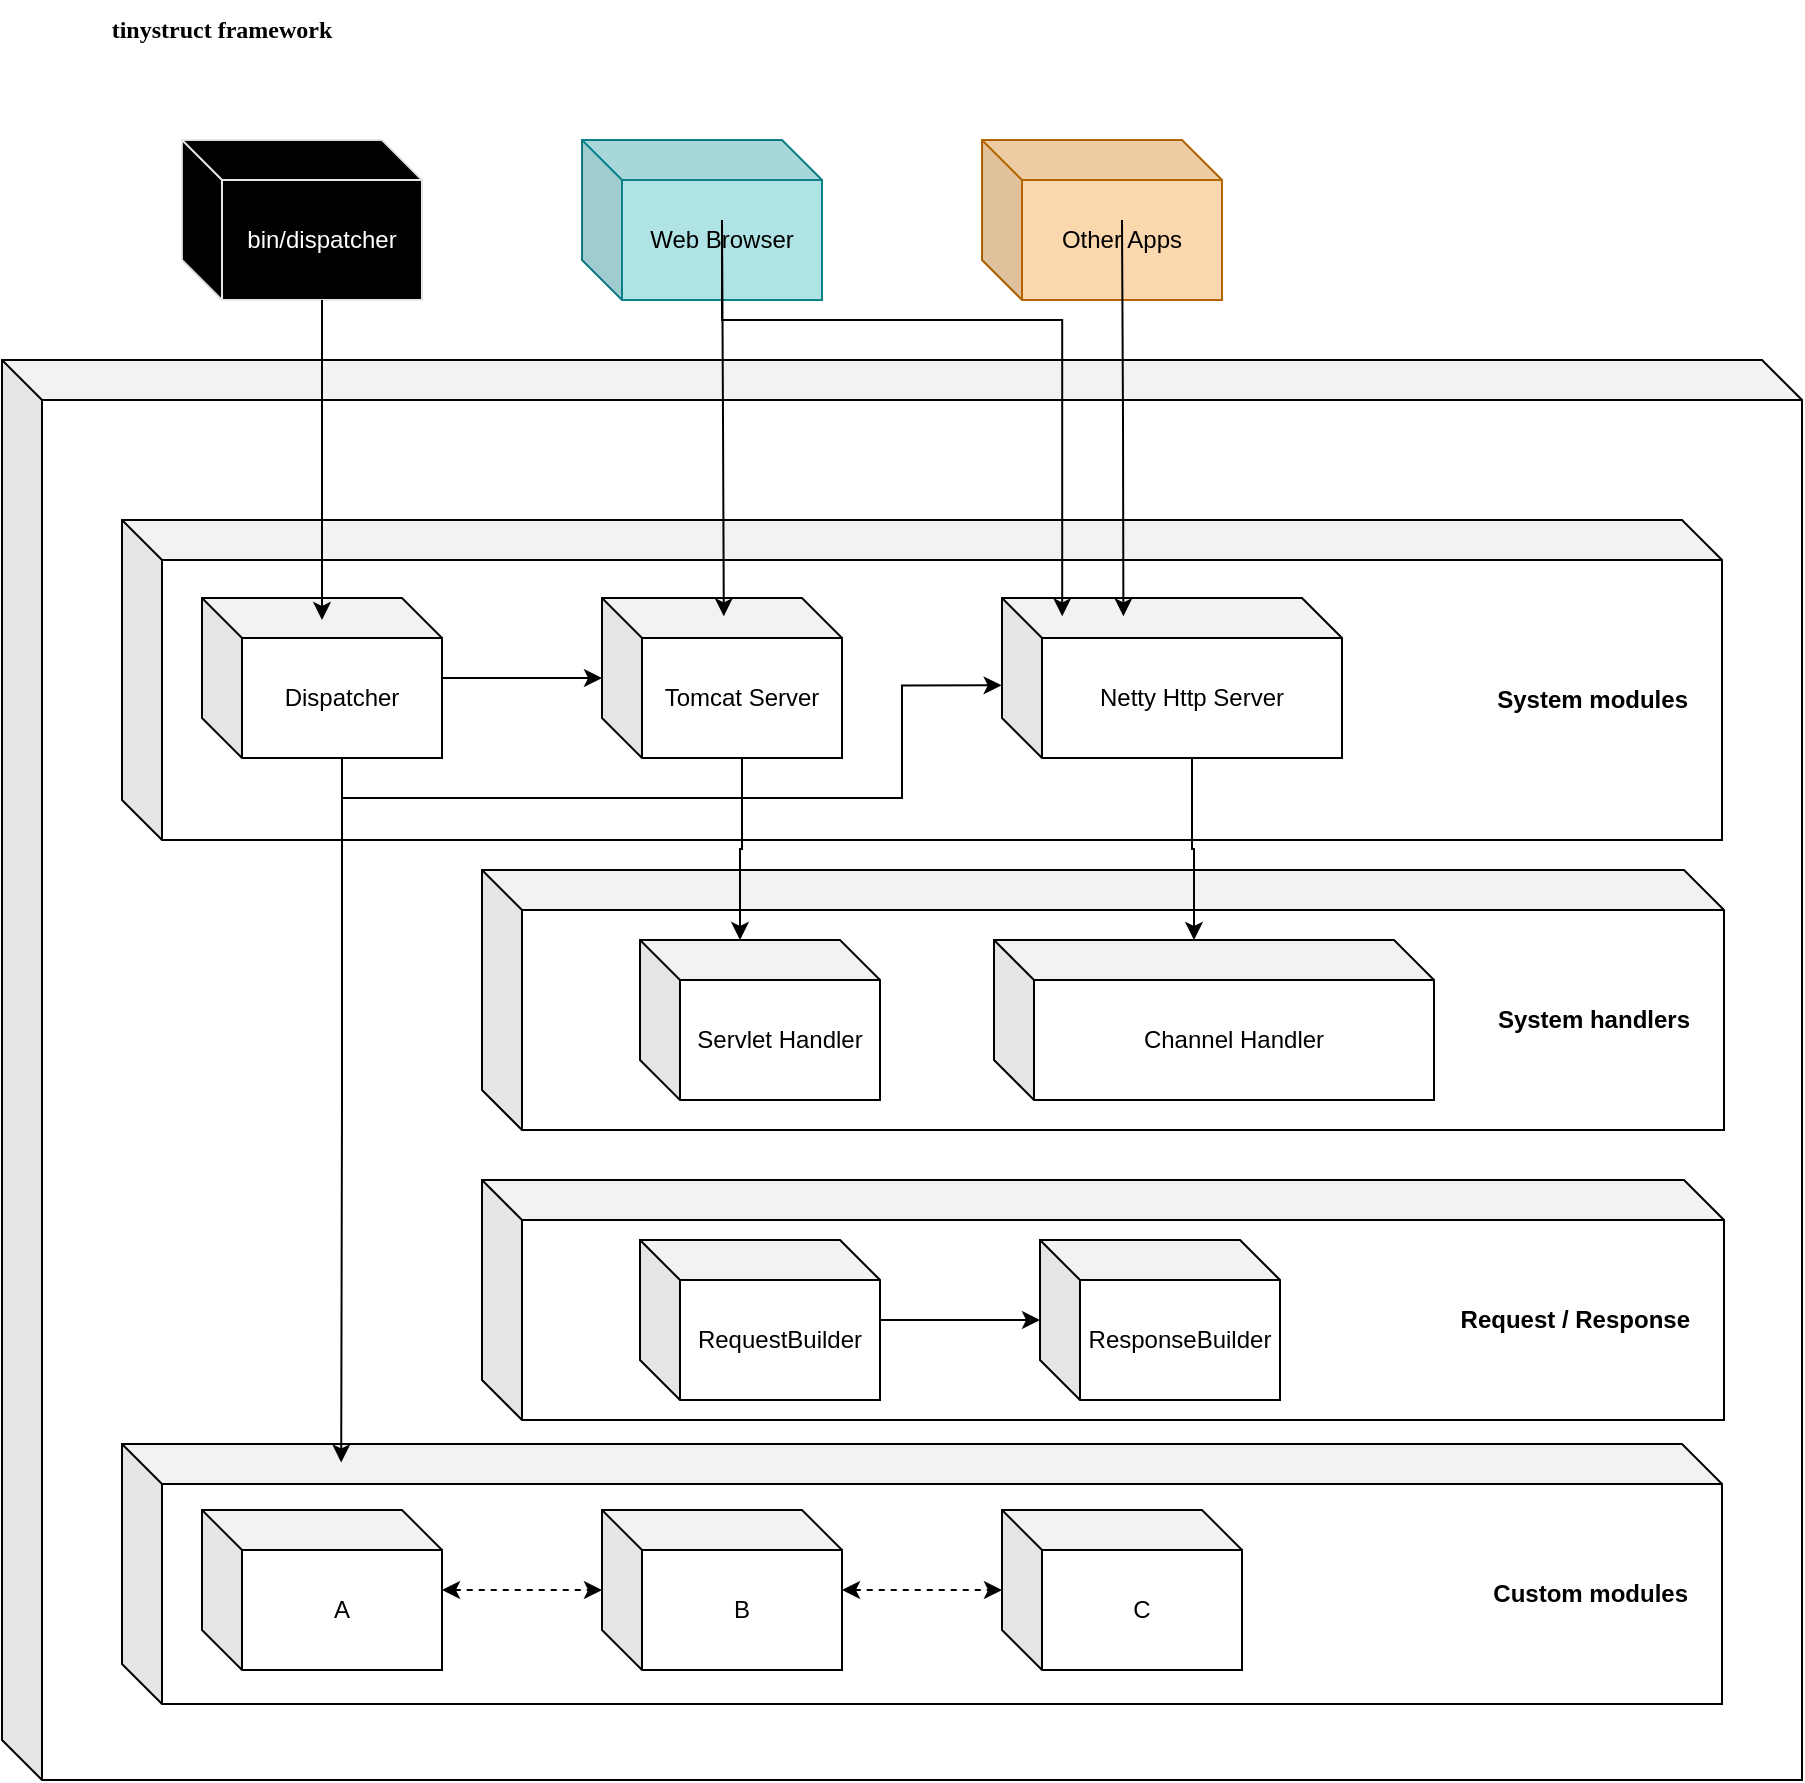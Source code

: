 <mxfile version="24.2.2" type="device">
  <diagram name="Page-1" id="JxJMvGNx5lbwBIj1oe1F">
    <mxGraphModel dx="1591" dy="686" grid="1" gridSize="10" guides="1" tooltips="1" connect="1" arrows="1" fold="1" page="0" pageScale="1" pageWidth="827" pageHeight="1169" background="none" math="0" shadow="0">
      <root>
        <mxCell id="0" />
        <mxCell id="1" parent="0" />
        <mxCell id="0gdP5F7WzIZjZ9dfD1lk-37" value="" style="shape=cube;whiteSpace=wrap;html=1;boundedLbl=1;backgroundOutline=1;darkOpacity=0.05;darkOpacity2=0.1;fillColor=none;" vertex="1" parent="1">
          <mxGeometry x="30" y="180" width="900" height="710" as="geometry" />
        </mxCell>
        <mxCell id="0gdP5F7WzIZjZ9dfD1lk-31" value="&lt;h4 style=&quot;padding-right: 15px;&quot;&gt;System modules&lt;/h4&gt;" style="shape=cube;whiteSpace=wrap;html=1;boundedLbl=1;backgroundOutline=1;darkOpacity=0.05;darkOpacity2=0.1;fillColor=none;align=right;" vertex="1" parent="1">
          <mxGeometry x="90" y="260" width="800" height="160" as="geometry" />
        </mxCell>
        <mxCell id="0gdP5F7WzIZjZ9dfD1lk-2" value="tinystruct framework" style="text;html=1;align=center;verticalAlign=middle;whiteSpace=wrap;rounded=0;fontFamily=Verdana;fontStyle=1" vertex="1" parent="1">
          <mxGeometry x="30" width="220" height="30" as="geometry" />
        </mxCell>
        <mxCell id="0gdP5F7WzIZjZ9dfD1lk-3" value="bin/dispatcher" style="shape=cube;whiteSpace=wrap;html=1;boundedLbl=1;backgroundOutline=1;darkOpacity=0.05;darkOpacity2=0.1;fillColor=#000000;strokeColor=#E6E6E6;fontColor=#FFFFFF;" vertex="1" parent="1">
          <mxGeometry x="120" y="70" width="120" height="80" as="geometry" />
        </mxCell>
        <mxCell id="0gdP5F7WzIZjZ9dfD1lk-25" value="" style="edgeStyle=orthogonalEdgeStyle;rounded=0;orthogonalLoop=1;jettySize=auto;html=1;" edge="1" parent="1" source="0gdP5F7WzIZjZ9dfD1lk-6" target="0gdP5F7WzIZjZ9dfD1lk-24">
          <mxGeometry relative="1" as="geometry" />
        </mxCell>
        <mxCell id="0gdP5F7WzIZjZ9dfD1lk-6" value="Dispatcher" style="shape=cube;whiteSpace=wrap;html=1;boundedLbl=1;backgroundOutline=1;darkOpacity=0.05;darkOpacity2=0.1;" vertex="1" parent="1">
          <mxGeometry x="130" y="299" width="120" height="80" as="geometry" />
        </mxCell>
        <mxCell id="0gdP5F7WzIZjZ9dfD1lk-17" value="" style="edgeStyle=orthogonalEdgeStyle;rounded=0;orthogonalLoop=1;jettySize=auto;html=1;dashed=1;startArrow=classic;startFill=1;" edge="1" parent="1" source="0gdP5F7WzIZjZ9dfD1lk-15" target="0gdP5F7WzIZjZ9dfD1lk-16">
          <mxGeometry relative="1" as="geometry" />
        </mxCell>
        <mxCell id="0gdP5F7WzIZjZ9dfD1lk-15" value="A" style="shape=cube;whiteSpace=wrap;html=1;boundedLbl=1;backgroundOutline=1;darkOpacity=0.05;darkOpacity2=0.1;" vertex="1" parent="1">
          <mxGeometry x="130" y="755" width="120" height="80" as="geometry" />
        </mxCell>
        <mxCell id="0gdP5F7WzIZjZ9dfD1lk-19" value="" style="edgeStyle=orthogonalEdgeStyle;rounded=0;orthogonalLoop=1;jettySize=auto;html=1;dashed=1;startArrow=classic;startFill=1;" edge="1" parent="1" source="0gdP5F7WzIZjZ9dfD1lk-16" target="0gdP5F7WzIZjZ9dfD1lk-18">
          <mxGeometry relative="1" as="geometry" />
        </mxCell>
        <mxCell id="0gdP5F7WzIZjZ9dfD1lk-16" value="B" style="shape=cube;whiteSpace=wrap;html=1;boundedLbl=1;backgroundOutline=1;darkOpacity=0.05;darkOpacity2=0.1;" vertex="1" parent="1">
          <mxGeometry x="330" y="755" width="120" height="80" as="geometry" />
        </mxCell>
        <mxCell id="0gdP5F7WzIZjZ9dfD1lk-18" value="C" style="shape=cube;whiteSpace=wrap;html=1;boundedLbl=1;backgroundOutline=1;darkOpacity=0.05;darkOpacity2=0.1;" vertex="1" parent="1">
          <mxGeometry x="530" y="755" width="120" height="80" as="geometry" />
        </mxCell>
        <mxCell id="0gdP5F7WzIZjZ9dfD1lk-24" value="Tomcat Server" style="shape=cube;whiteSpace=wrap;html=1;boundedLbl=1;backgroundOutline=1;darkOpacity=0.05;darkOpacity2=0.1;" vertex="1" parent="1">
          <mxGeometry x="330" y="299" width="120" height="80" as="geometry" />
        </mxCell>
        <mxCell id="0gdP5F7WzIZjZ9dfD1lk-26" value="Netty Http Server" style="shape=cube;whiteSpace=wrap;html=1;boundedLbl=1;backgroundOutline=1;darkOpacity=0.05;darkOpacity2=0.1;" vertex="1" parent="1">
          <mxGeometry x="530" y="299" width="170" height="80" as="geometry" />
        </mxCell>
        <mxCell id="0gdP5F7WzIZjZ9dfD1lk-28" style="edgeStyle=orthogonalEdgeStyle;rounded=0;orthogonalLoop=1;jettySize=auto;html=1;exitX=0;exitY=0;exitDx=70;exitDy=80;exitPerimeter=0;entryX=0.5;entryY=0.137;entryDx=0;entryDy=0;entryPerimeter=0;" edge="1" parent="1" source="0gdP5F7WzIZjZ9dfD1lk-3" target="0gdP5F7WzIZjZ9dfD1lk-6">
          <mxGeometry relative="1" as="geometry" />
        </mxCell>
        <mxCell id="0gdP5F7WzIZjZ9dfD1lk-32" value="&lt;h4 style=&quot;padding-right: 15px;&quot;&gt;&lt;b&gt;Custom modules&lt;/b&gt;&lt;/h4&gt;" style="shape=cube;whiteSpace=wrap;html=1;boundedLbl=1;backgroundOutline=1;darkOpacity=0.05;darkOpacity2=0.1;fillColor=none;align=right;" vertex="1" parent="1">
          <mxGeometry x="90" y="722" width="800" height="130" as="geometry" />
        </mxCell>
        <mxCell id="0gdP5F7WzIZjZ9dfD1lk-33" style="edgeStyle=orthogonalEdgeStyle;rounded=0;orthogonalLoop=1;jettySize=auto;html=1;exitX=0;exitY=0;exitDx=70;exitDy=80;exitPerimeter=0;entryX=-0.001;entryY=0.546;entryDx=0;entryDy=0;entryPerimeter=0;" edge="1" parent="1" source="0gdP5F7WzIZjZ9dfD1lk-6" target="0gdP5F7WzIZjZ9dfD1lk-26">
          <mxGeometry relative="1" as="geometry">
            <Array as="points">
              <mxPoint x="200" y="399" />
              <mxPoint x="480" y="399" />
              <mxPoint x="480" y="343" />
            </Array>
          </mxGeometry>
        </mxCell>
        <mxCell id="0gdP5F7WzIZjZ9dfD1lk-36" style="edgeStyle=orthogonalEdgeStyle;rounded=0;orthogonalLoop=1;jettySize=auto;html=1;exitX=0;exitY=0;exitDx=70;exitDy=80;exitPerimeter=0;entryX=0.137;entryY=0.071;entryDx=0;entryDy=0;entryPerimeter=0;" edge="1" parent="1" source="0gdP5F7WzIZjZ9dfD1lk-6" target="0gdP5F7WzIZjZ9dfD1lk-32">
          <mxGeometry relative="1" as="geometry" />
        </mxCell>
        <mxCell id="0gdP5F7WzIZjZ9dfD1lk-38" value="Web Browser" style="shape=cube;whiteSpace=wrap;html=1;boundedLbl=1;backgroundOutline=1;darkOpacity=0.05;darkOpacity2=0.1;fillColor=#b0e3e6;strokeColor=#0e8088;" vertex="1" parent="1">
          <mxGeometry x="320" y="70" width="120" height="80" as="geometry" />
        </mxCell>
        <mxCell id="0gdP5F7WzIZjZ9dfD1lk-40" value="Other Apps" style="shape=cube;whiteSpace=wrap;html=1;boundedLbl=1;backgroundOutline=1;darkOpacity=0.05;darkOpacity2=0.1;fillColor=#fad7ac;strokeColor=#b46504;" vertex="1" parent="1">
          <mxGeometry x="520" y="70" width="120" height="80" as="geometry" />
        </mxCell>
        <mxCell id="0gdP5F7WzIZjZ9dfD1lk-42" style="edgeStyle=orthogonalEdgeStyle;rounded=0;orthogonalLoop=1;jettySize=auto;html=1;exitX=0;exitY=0;exitDx=70;exitDy=80;exitPerimeter=0;entryX=0.401;entryY=0.295;entryDx=0;entryDy=0;entryPerimeter=0;" edge="1" parent="1">
          <mxGeometry relative="1" as="geometry">
            <mxPoint x="390.0" y="110.0" as="sourcePoint" />
            <mxPoint x="390.9" y="308.15" as="targetPoint" />
          </mxGeometry>
        </mxCell>
        <mxCell id="0gdP5F7WzIZjZ9dfD1lk-43" style="edgeStyle=orthogonalEdgeStyle;rounded=0;orthogonalLoop=1;jettySize=auto;html=1;exitX=0;exitY=0;exitDx=70;exitDy=80;exitPerimeter=0;entryX=0.623;entryY=0.295;entryDx=0;entryDy=0;entryPerimeter=0;" edge="1" parent="1">
          <mxGeometry relative="1" as="geometry">
            <mxPoint x="590.0" y="110.0" as="sourcePoint" />
            <mxPoint x="590.7" y="308.15" as="targetPoint" />
          </mxGeometry>
        </mxCell>
        <mxCell id="0gdP5F7WzIZjZ9dfD1lk-44" style="edgeStyle=orthogonalEdgeStyle;rounded=0;orthogonalLoop=1;jettySize=auto;html=1;exitX=0;exitY=0;exitDx=70;exitDy=80;exitPerimeter=0;entryX=0.589;entryY=0.295;entryDx=0;entryDy=0;entryPerimeter=0;" edge="1" parent="1">
          <mxGeometry relative="1" as="geometry">
            <mxPoint x="390.0" y="110.0" as="sourcePoint" />
            <mxPoint x="560.1" y="308.15" as="targetPoint" />
            <Array as="points">
              <mxPoint x="390" y="160" />
              <mxPoint x="560" y="160" />
            </Array>
          </mxGeometry>
        </mxCell>
        <mxCell id="0gdP5F7WzIZjZ9dfD1lk-45" value="&lt;h4 style=&quot;padding-right: 15px;&quot;&gt;&lt;b&gt;System handlers&lt;/b&gt;&lt;/h4&gt;" style="shape=cube;whiteSpace=wrap;html=1;boundedLbl=1;backgroundOutline=1;darkOpacity=0.05;darkOpacity2=0.1;fillColor=none;align=right;" vertex="1" parent="1">
          <mxGeometry x="270" y="435" width="621" height="130" as="geometry" />
        </mxCell>
        <mxCell id="0gdP5F7WzIZjZ9dfD1lk-46" value="Servlet Handler" style="shape=cube;whiteSpace=wrap;html=1;boundedLbl=1;backgroundOutline=1;darkOpacity=0.05;darkOpacity2=0.1;" vertex="1" parent="1">
          <mxGeometry x="349" y="470" width="120" height="80" as="geometry" />
        </mxCell>
        <mxCell id="0gdP5F7WzIZjZ9dfD1lk-47" value="Channel Handler" style="shape=cube;whiteSpace=wrap;html=1;boundedLbl=1;backgroundOutline=1;darkOpacity=0.05;darkOpacity2=0.1;" vertex="1" parent="1">
          <mxGeometry x="526" y="470" width="220" height="80" as="geometry" />
        </mxCell>
        <mxCell id="0gdP5F7WzIZjZ9dfD1lk-49" style="edgeStyle=orthogonalEdgeStyle;rounded=0;orthogonalLoop=1;jettySize=auto;html=1;exitX=0;exitY=0;exitDx=95;exitDy=80;exitPerimeter=0;entryX=0;entryY=0;entryDx=100;entryDy=0;entryPerimeter=0;" edge="1" parent="1" source="0gdP5F7WzIZjZ9dfD1lk-26" target="0gdP5F7WzIZjZ9dfD1lk-47">
          <mxGeometry relative="1" as="geometry" />
        </mxCell>
        <mxCell id="0gdP5F7WzIZjZ9dfD1lk-50" style="edgeStyle=orthogonalEdgeStyle;rounded=0;orthogonalLoop=1;jettySize=auto;html=1;exitX=0;exitY=0;exitDx=70;exitDy=80;exitPerimeter=0;entryX=0;entryY=0;entryDx=50;entryDy=0;entryPerimeter=0;" edge="1" parent="1" source="0gdP5F7WzIZjZ9dfD1lk-24" target="0gdP5F7WzIZjZ9dfD1lk-46">
          <mxGeometry relative="1" as="geometry" />
        </mxCell>
        <mxCell id="0gdP5F7WzIZjZ9dfD1lk-51" value="&lt;h4 style=&quot;padding-right: 15px;&quot;&gt;&lt;b&gt;Request / Response&lt;/b&gt;&lt;/h4&gt;" style="shape=cube;whiteSpace=wrap;html=1;boundedLbl=1;backgroundOutline=1;darkOpacity=0.05;darkOpacity2=0.1;fillColor=none;align=right;" vertex="1" parent="1">
          <mxGeometry x="270" y="590" width="621" height="120" as="geometry" />
        </mxCell>
        <mxCell id="0gdP5F7WzIZjZ9dfD1lk-54" value="" style="edgeStyle=orthogonalEdgeStyle;rounded=0;orthogonalLoop=1;jettySize=auto;html=1;" edge="1" parent="1" source="0gdP5F7WzIZjZ9dfD1lk-52" target="0gdP5F7WzIZjZ9dfD1lk-53">
          <mxGeometry relative="1" as="geometry" />
        </mxCell>
        <mxCell id="0gdP5F7WzIZjZ9dfD1lk-52" value="RequestBuilder" style="shape=cube;whiteSpace=wrap;html=1;boundedLbl=1;backgroundOutline=1;darkOpacity=0.05;darkOpacity2=0.1;" vertex="1" parent="1">
          <mxGeometry x="349" y="620" width="120" height="80" as="geometry" />
        </mxCell>
        <mxCell id="0gdP5F7WzIZjZ9dfD1lk-53" value="ResponseBuilder" style="shape=cube;whiteSpace=wrap;html=1;boundedLbl=1;backgroundOutline=1;darkOpacity=0.05;darkOpacity2=0.1;" vertex="1" parent="1">
          <mxGeometry x="549" y="620" width="120" height="80" as="geometry" />
        </mxCell>
      </root>
    </mxGraphModel>
  </diagram>
</mxfile>
